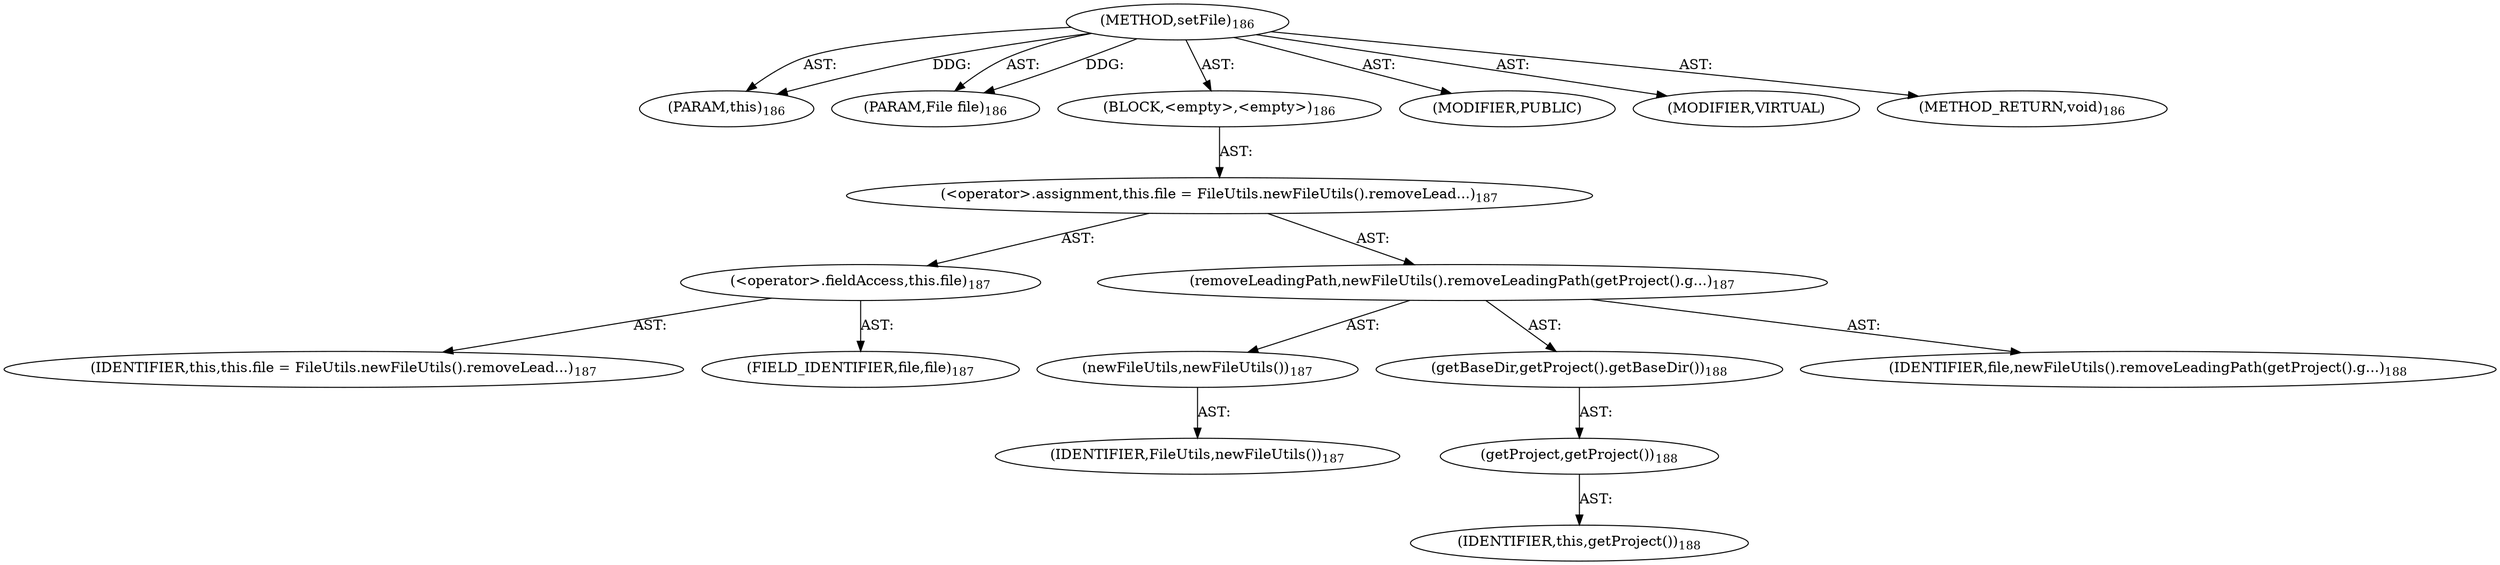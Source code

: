 digraph "setFile" {  
"111669149704" [label = <(METHOD,setFile)<SUB>186</SUB>> ]
"115964117000" [label = <(PARAM,this)<SUB>186</SUB>> ]
"115964117019" [label = <(PARAM,File file)<SUB>186</SUB>> ]
"25769803787" [label = <(BLOCK,&lt;empty&gt;,&lt;empty&gt;)<SUB>186</SUB>> ]
"30064771106" [label = <(&lt;operator&gt;.assignment,this.file = FileUtils.newFileUtils().removeLead...)<SUB>187</SUB>> ]
"30064771107" [label = <(&lt;operator&gt;.fieldAccess,this.file)<SUB>187</SUB>> ]
"68719476750" [label = <(IDENTIFIER,this,this.file = FileUtils.newFileUtils().removeLead...)<SUB>187</SUB>> ]
"55834574859" [label = <(FIELD_IDENTIFIER,file,file)<SUB>187</SUB>> ]
"30064771108" [label = <(removeLeadingPath,newFileUtils().removeLeadingPath(getProject().g...)<SUB>187</SUB>> ]
"30064771109" [label = <(newFileUtils,newFileUtils())<SUB>187</SUB>> ]
"68719476807" [label = <(IDENTIFIER,FileUtils,newFileUtils())<SUB>187</SUB>> ]
"30064771110" [label = <(getBaseDir,getProject().getBaseDir())<SUB>188</SUB>> ]
"30064771111" [label = <(getProject,getProject())<SUB>188</SUB>> ]
"68719476751" [label = <(IDENTIFIER,this,getProject())<SUB>188</SUB>> ]
"68719476808" [label = <(IDENTIFIER,file,newFileUtils().removeLeadingPath(getProject().g...)<SUB>188</SUB>> ]
"133143986203" [label = <(MODIFIER,PUBLIC)> ]
"133143986204" [label = <(MODIFIER,VIRTUAL)> ]
"128849018888" [label = <(METHOD_RETURN,void)<SUB>186</SUB>> ]
  "111669149704" -> "115964117000"  [ label = "AST: "] 
  "111669149704" -> "115964117019"  [ label = "AST: "] 
  "111669149704" -> "25769803787"  [ label = "AST: "] 
  "111669149704" -> "133143986203"  [ label = "AST: "] 
  "111669149704" -> "133143986204"  [ label = "AST: "] 
  "111669149704" -> "128849018888"  [ label = "AST: "] 
  "25769803787" -> "30064771106"  [ label = "AST: "] 
  "30064771106" -> "30064771107"  [ label = "AST: "] 
  "30064771106" -> "30064771108"  [ label = "AST: "] 
  "30064771107" -> "68719476750"  [ label = "AST: "] 
  "30064771107" -> "55834574859"  [ label = "AST: "] 
  "30064771108" -> "30064771109"  [ label = "AST: "] 
  "30064771108" -> "30064771110"  [ label = "AST: "] 
  "30064771108" -> "68719476808"  [ label = "AST: "] 
  "30064771109" -> "68719476807"  [ label = "AST: "] 
  "30064771110" -> "30064771111"  [ label = "AST: "] 
  "30064771111" -> "68719476751"  [ label = "AST: "] 
  "111669149704" -> "115964117000"  [ label = "DDG: "] 
  "111669149704" -> "115964117019"  [ label = "DDG: "] 
}
